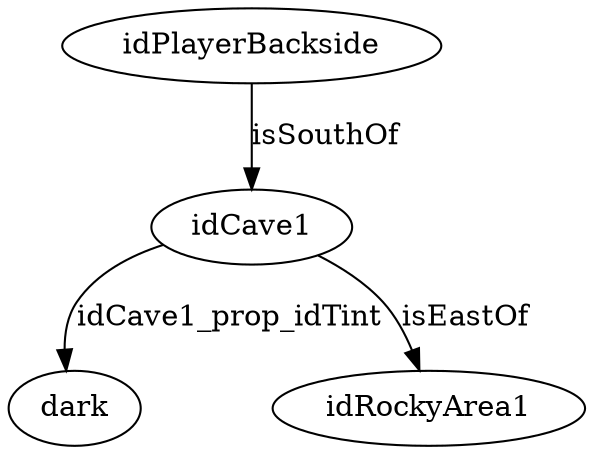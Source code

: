 strict digraph  {
idPlayerBackside [node_type=entity_node, root=root];
idCave1;
dark;
idRockyArea1;
idPlayerBackside -> idCave1  [edge_type=relationship, label=isSouthOf];
idCave1 -> dark  [edge_type=property, label=idCave1_prop_idTint];
idCave1 -> idRockyArea1  [edge_type=relationship, label=isEastOf];
}
